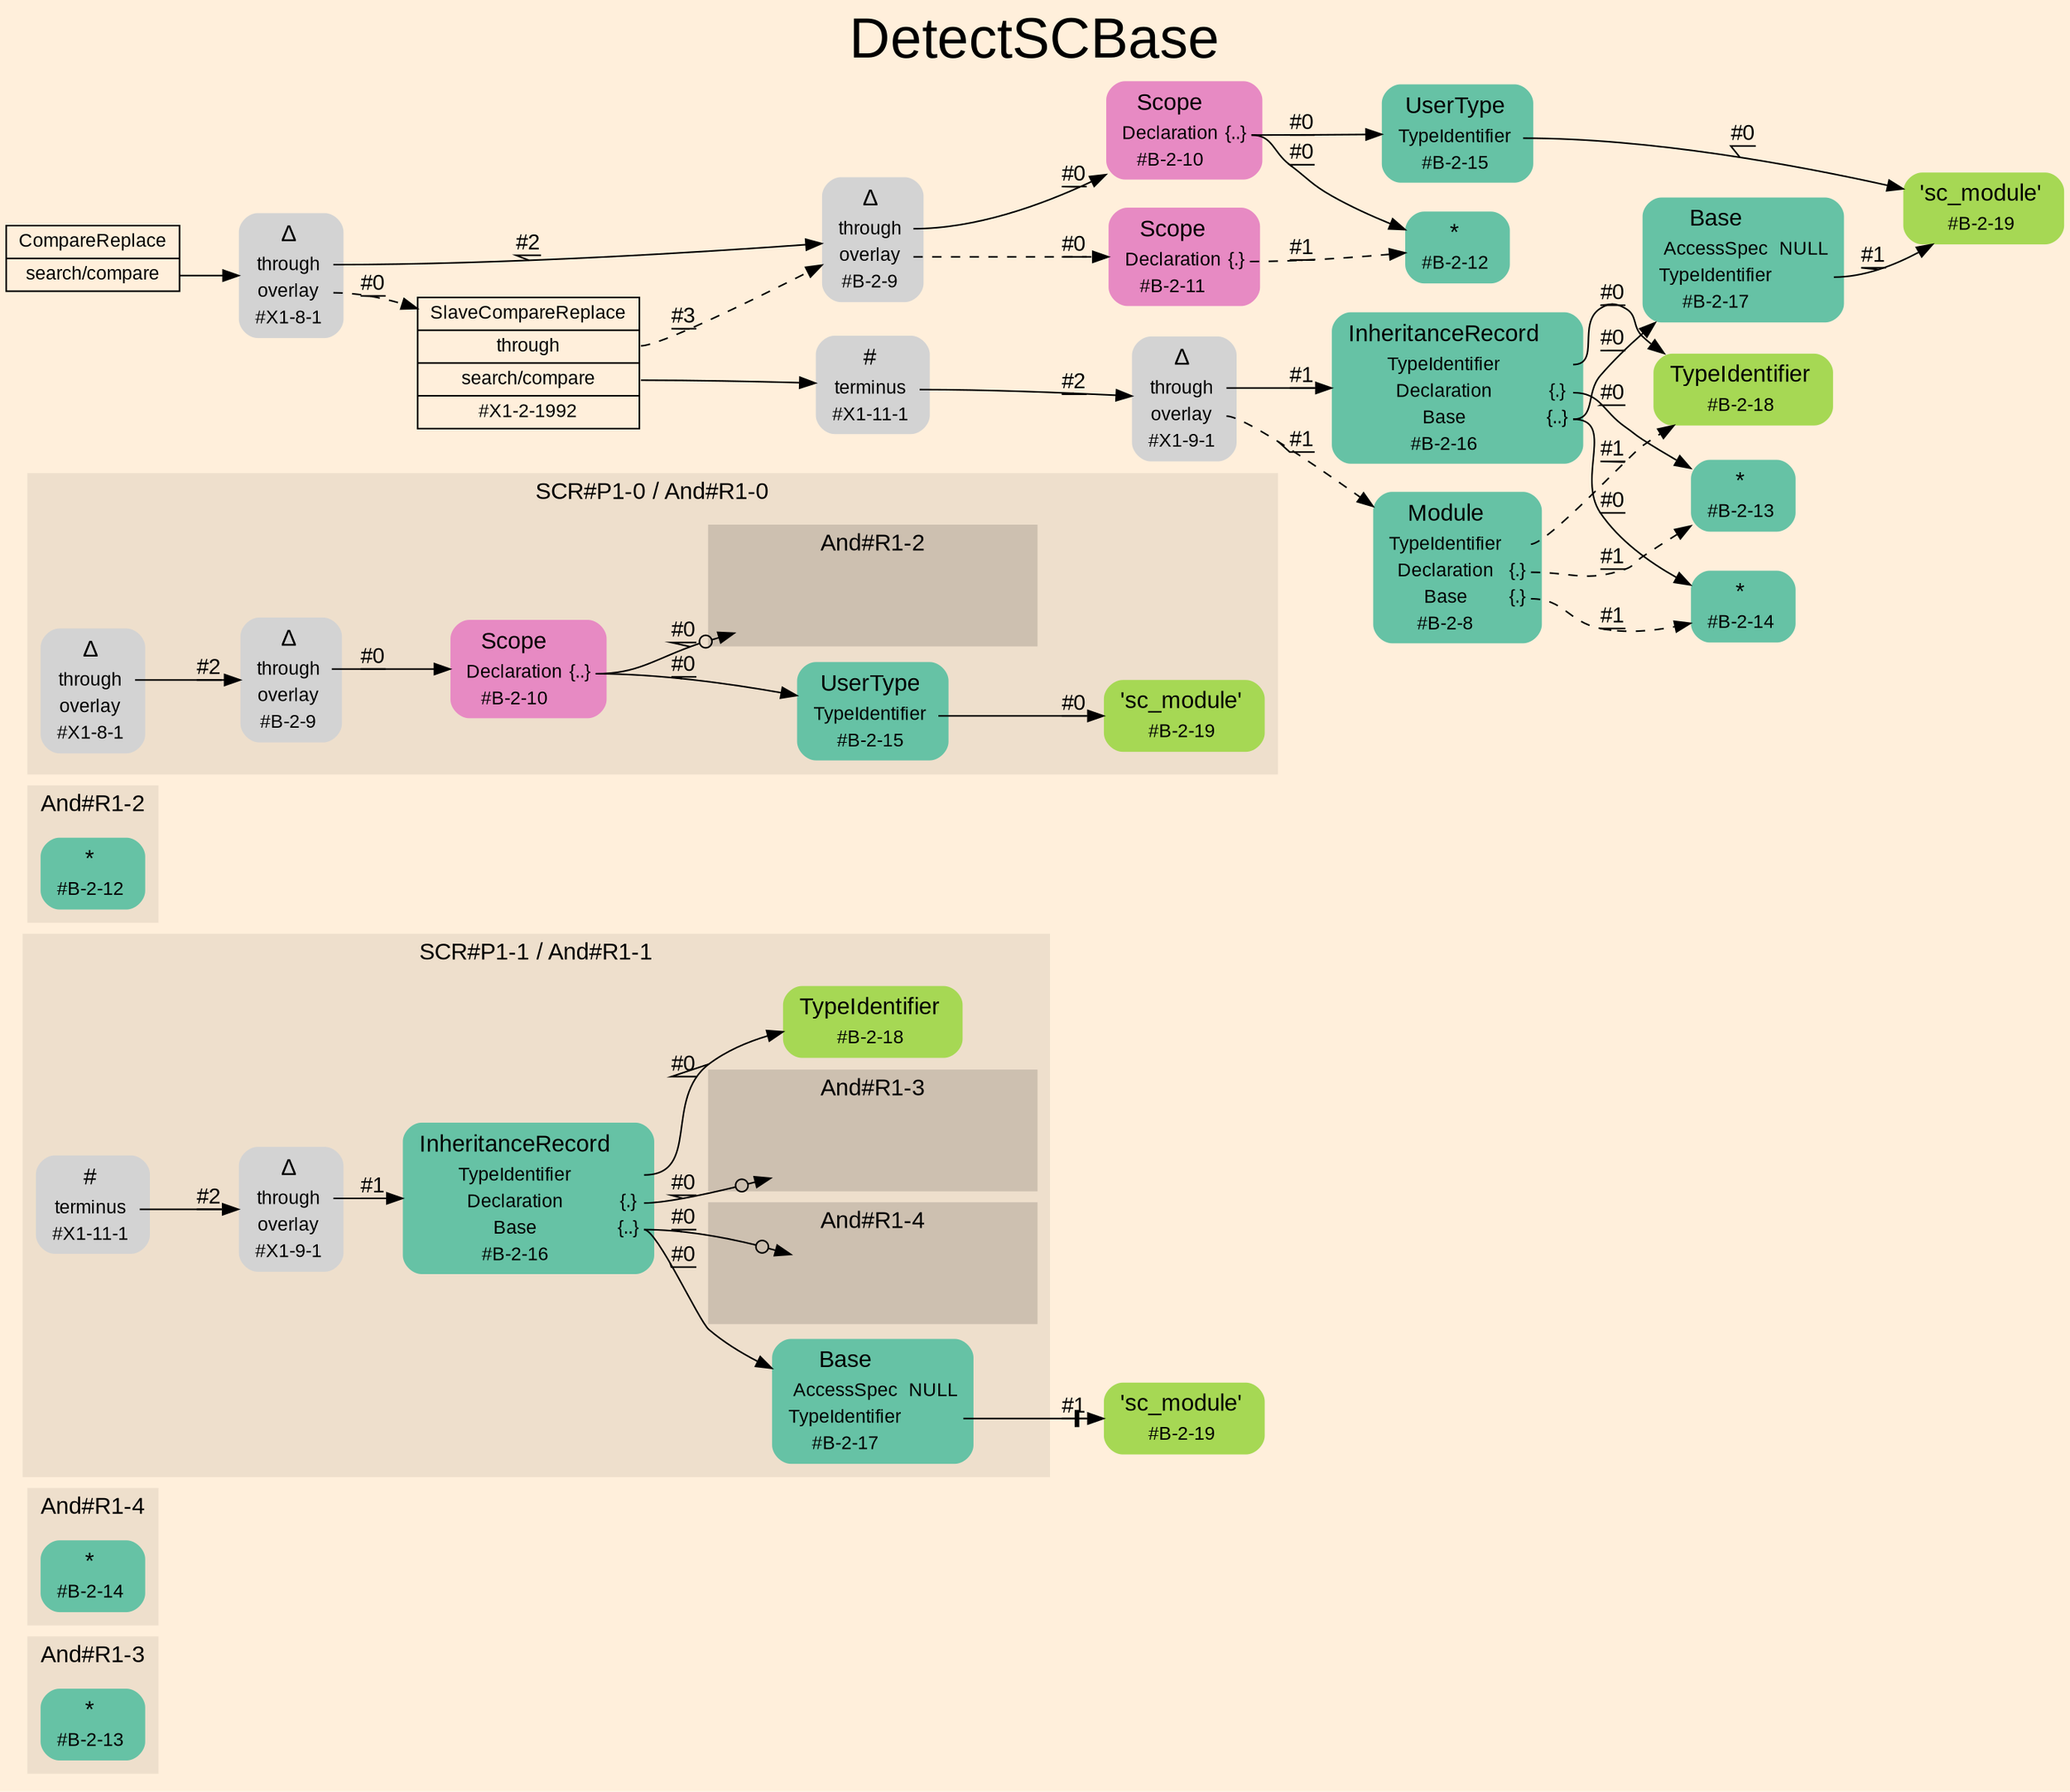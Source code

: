 digraph "DetectSCBase" {
label = "DetectSCBase"
labelloc = t
fontsize = "36"
graph [
    rankdir = "LR"
    ranksep = 0.3
    bgcolor = antiquewhite1
    color = black
    fontcolor = black
    fontname = "Arial"
];
node [
    fontname = "Arial"
];
edge [
    fontname = "Arial"
];

// -------------------- figure And#R1-3 --------------------
// -------- region And#R1-3 ----------
subgraph "clusterAnd#R1-3" {
    label = "And#R1-3"
    style = "filled"
    color = antiquewhite2
    fontsize = "15"
    "And#R1-3/#B-2-13" [
        // -------- block And#R1-3/#B-2-13 ----------
        shape = "plaintext"
        fillcolor = "/set28/1"
        label = <<TABLE BORDER="0" CELLBORDER="0" CELLSPACING="0">
         <TR><TD><FONT POINT-SIZE="15.0">*</FONT></TD><TD></TD></TR>
         <TR><TD>#B-2-13</TD><TD PORT="port0"></TD></TR>
        </TABLE>>
        style = "rounded,filled"
        fontsize = "12"
    ];
    
}


// -------------------- figure And#R1-4 --------------------
// -------- region And#R1-4 ----------
subgraph "clusterAnd#R1-4" {
    label = "And#R1-4"
    style = "filled"
    color = antiquewhite2
    fontsize = "15"
    "And#R1-4/#B-2-14" [
        // -------- block And#R1-4/#B-2-14 ----------
        shape = "plaintext"
        fillcolor = "/set28/1"
        label = <<TABLE BORDER="0" CELLBORDER="0" CELLSPACING="0">
         <TR><TD><FONT POINT-SIZE="15.0">*</FONT></TD><TD></TD></TR>
         <TR><TD>#B-2-14</TD><TD PORT="port0"></TD></TR>
        </TABLE>>
        style = "rounded,filled"
        fontsize = "12"
    ];
    
}


// -------------------- figure And#R1-1 --------------------
// -------- region And#R1-1 ----------
subgraph "clusterAnd#R1-1" {
    label = "SCR#P1-1 / And#R1-1"
    style = "filled"
    color = antiquewhite2
    fontsize = "15"
    "And#R1-1/#B-2-17" [
        // -------- block And#R1-1/#B-2-17 ----------
        shape = "plaintext"
        fillcolor = "/set28/1"
        label = <<TABLE BORDER="0" CELLBORDER="0" CELLSPACING="0">
         <TR><TD><FONT POINT-SIZE="15.0">Base</FONT></TD><TD></TD></TR>
         <TR><TD>AccessSpec</TD><TD PORT="port0">NULL</TD></TR>
         <TR><TD>TypeIdentifier</TD><TD PORT="port1"></TD></TR>
         <TR><TD>#B-2-17</TD><TD PORT="port2"></TD></TR>
        </TABLE>>
        style = "rounded,filled"
        fontsize = "12"
    ];
    
    "And#R1-1/#X1-9-1" [
        // -------- block And#R1-1/#X1-9-1 ----------
        shape = "plaintext"
        label = <<TABLE BORDER="0" CELLBORDER="0" CELLSPACING="0">
         <TR><TD><FONT POINT-SIZE="15.0">Δ</FONT></TD><TD></TD></TR>
         <TR><TD>through</TD><TD PORT="port0"></TD></TR>
         <TR><TD>overlay</TD><TD PORT="port1"></TD></TR>
         <TR><TD>#X1-9-1</TD><TD PORT="port2"></TD></TR>
        </TABLE>>
        style = "rounded,filled"
        fontsize = "12"
    ];
    
    "And#R1-1/#B-2-18" [
        // -------- block And#R1-1/#B-2-18 ----------
        shape = "plaintext"
        fillcolor = "/set28/5"
        label = <<TABLE BORDER="0" CELLBORDER="0" CELLSPACING="0">
         <TR><TD><FONT POINT-SIZE="15.0">TypeIdentifier</FONT></TD><TD></TD></TR>
         <TR><TD>#B-2-18</TD><TD PORT="port0"></TD></TR>
        </TABLE>>
        style = "rounded,filled"
        fontsize = "12"
    ];
    
    "And#R1-1/#B-2-16" [
        // -------- block And#R1-1/#B-2-16 ----------
        shape = "plaintext"
        fillcolor = "/set28/1"
        label = <<TABLE BORDER="0" CELLBORDER="0" CELLSPACING="0">
         <TR><TD><FONT POINT-SIZE="15.0">InheritanceRecord</FONT></TD><TD></TD></TR>
         <TR><TD>TypeIdentifier</TD><TD PORT="port0"></TD></TR>
         <TR><TD>Declaration</TD><TD PORT="port1">{.}</TD></TR>
         <TR><TD>Base</TD><TD PORT="port2">{..}</TD></TR>
         <TR><TD>#B-2-16</TD><TD PORT="port3"></TD></TR>
        </TABLE>>
        style = "rounded,filled"
        fontsize = "12"
    ];
    
    "And#R1-1/#X1-11-1" [
        // -------- block And#R1-1/#X1-11-1 ----------
        shape = "plaintext"
        label = <<TABLE BORDER="0" CELLBORDER="0" CELLSPACING="0">
         <TR><TD><FONT POINT-SIZE="15.0">#</FONT></TD><TD></TD></TR>
         <TR><TD>terminus</TD><TD PORT="port0"></TD></TR>
         <TR><TD>#X1-11-1</TD><TD PORT="port1"></TD></TR>
        </TABLE>>
        style = "rounded,filled"
        fontsize = "12"
    ];
    
    // -------- region And#R1-1/And#R1-3 ----------
    subgraph "clusterAnd#R1-1/And#R1-3" {
        label = "And#R1-3"
        style = "filled"
        color = antiquewhite3
        fontsize = "15"
        "And#R1-1/And#R1-3/#B-2-13" [
            // -------- block And#R1-1/And#R1-3/#B-2-13 ----------
            shape = none
            fillcolor = "/set28/1"
            style = "invisible"
        ];
        
    }
    
    // -------- region And#R1-1/And#R1-4 ----------
    subgraph "clusterAnd#R1-1/And#R1-4" {
        label = "And#R1-4"
        style = "filled"
        color = antiquewhite3
        fontsize = "15"
        "And#R1-1/And#R1-4/#B-2-14" [
            // -------- block And#R1-1/And#R1-4/#B-2-14 ----------
            shape = none
            fillcolor = "/set28/1"
            style = "invisible"
        ];
        
    }
    
}

"And#R1-1/#B-2-19" [
    // -------- block And#R1-1/#B-2-19 ----------
    shape = "plaintext"
    fillcolor = "/set28/5"
    label = <<TABLE BORDER="0" CELLBORDER="0" CELLSPACING="0">
     <TR><TD><FONT POINT-SIZE="15.0">'sc_module'</FONT></TD><TD></TD></TR>
     <TR><TD>#B-2-19</TD><TD PORT="port0"></TD></TR>
    </TABLE>>
    style = "rounded,filled"
    fontsize = "12"
];

"And#R1-1/#B-2-17":port1 -> "And#R1-1/#B-2-19" [
    arrowhead="normalnonetee"
    label = "#1"
    decorate = true
    color = black
    fontcolor = black
];

"And#R1-1/#X1-9-1":port0 -> "And#R1-1/#B-2-16" [
    label = "#1"
    decorate = true
    color = black
    fontcolor = black
];

"And#R1-1/#B-2-16":port0 -> "And#R1-1/#B-2-18" [
    label = "#0"
    decorate = true
    color = black
    fontcolor = black
];

"And#R1-1/#B-2-16":port1 -> "And#R1-1/And#R1-3/#B-2-13" [
    arrowhead="normalnoneodot"
    label = "#0"
    decorate = true
    color = black
    fontcolor = black
];

"And#R1-1/#B-2-16":port2 -> "And#R1-1/And#R1-4/#B-2-14" [
    arrowhead="normalnoneodot"
    label = "#0"
    decorate = true
    color = black
    fontcolor = black
];

"And#R1-1/#B-2-16":port2 -> "And#R1-1/#B-2-17" [
    label = "#0"
    decorate = true
    color = black
    fontcolor = black
];

"And#R1-1/#X1-11-1":port0 -> "And#R1-1/#X1-9-1" [
    label = "#2"
    decorate = true
    color = black
    fontcolor = black
];


// -------------------- figure And#R1-2 --------------------
// -------- region And#R1-2 ----------
subgraph "clusterAnd#R1-2" {
    label = "And#R1-2"
    style = "filled"
    color = antiquewhite2
    fontsize = "15"
    "And#R1-2/#B-2-12" [
        // -------- block And#R1-2/#B-2-12 ----------
        shape = "plaintext"
        fillcolor = "/set28/1"
        label = <<TABLE BORDER="0" CELLBORDER="0" CELLSPACING="0">
         <TR><TD><FONT POINT-SIZE="15.0">*</FONT></TD><TD></TD></TR>
         <TR><TD>#B-2-12</TD><TD PORT="port0"></TD></TR>
        </TABLE>>
        style = "rounded,filled"
        fontsize = "12"
    ];
    
}


// -------------------- figure And#R1-0 --------------------
// -------- region And#R1-0 ----------
subgraph "clusterAnd#R1-0" {
    label = "SCR#P1-0 / And#R1-0"
    style = "filled"
    color = antiquewhite2
    fontsize = "15"
    "And#R1-0/#B-2-10" [
        // -------- block And#R1-0/#B-2-10 ----------
        shape = "plaintext"
        fillcolor = "/set28/4"
        label = <<TABLE BORDER="0" CELLBORDER="0" CELLSPACING="0">
         <TR><TD><FONT POINT-SIZE="15.0">Scope</FONT></TD><TD></TD></TR>
         <TR><TD>Declaration</TD><TD PORT="port0">{..}</TD></TR>
         <TR><TD>#B-2-10</TD><TD PORT="port1"></TD></TR>
        </TABLE>>
        style = "rounded,filled"
        fontsize = "12"
    ];
    
    "And#R1-0/#B-2-9" [
        // -------- block And#R1-0/#B-2-9 ----------
        shape = "plaintext"
        label = <<TABLE BORDER="0" CELLBORDER="0" CELLSPACING="0">
         <TR><TD><FONT POINT-SIZE="15.0">Δ</FONT></TD><TD></TD></TR>
         <TR><TD>through</TD><TD PORT="port0"></TD></TR>
         <TR><TD>overlay</TD><TD PORT="port1"></TD></TR>
         <TR><TD>#B-2-9</TD><TD PORT="port2"></TD></TR>
        </TABLE>>
        style = "rounded,filled"
        fontsize = "12"
    ];
    
    "And#R1-0/#B-2-15" [
        // -------- block And#R1-0/#B-2-15 ----------
        shape = "plaintext"
        fillcolor = "/set28/1"
        label = <<TABLE BORDER="0" CELLBORDER="0" CELLSPACING="0">
         <TR><TD><FONT POINT-SIZE="15.0">UserType</FONT></TD><TD></TD></TR>
         <TR><TD>TypeIdentifier</TD><TD PORT="port0"></TD></TR>
         <TR><TD>#B-2-15</TD><TD PORT="port1"></TD></TR>
        </TABLE>>
        style = "rounded,filled"
        fontsize = "12"
    ];
    
    "And#R1-0/#B-2-19" [
        // -------- block And#R1-0/#B-2-19 ----------
        shape = "plaintext"
        fillcolor = "/set28/5"
        label = <<TABLE BORDER="0" CELLBORDER="0" CELLSPACING="0">
         <TR><TD><FONT POINT-SIZE="15.0">'sc_module'</FONT></TD><TD></TD></TR>
         <TR><TD>#B-2-19</TD><TD PORT="port0"></TD></TR>
        </TABLE>>
        style = "rounded,filled"
        fontsize = "12"
    ];
    
    "And#R1-0/#X1-8-1" [
        // -------- block And#R1-0/#X1-8-1 ----------
        shape = "plaintext"
        label = <<TABLE BORDER="0" CELLBORDER="0" CELLSPACING="0">
         <TR><TD><FONT POINT-SIZE="15.0">Δ</FONT></TD><TD></TD></TR>
         <TR><TD>through</TD><TD PORT="port0"></TD></TR>
         <TR><TD>overlay</TD><TD PORT="port1"></TD></TR>
         <TR><TD>#X1-8-1</TD><TD PORT="port2"></TD></TR>
        </TABLE>>
        style = "rounded,filled"
        fontsize = "12"
    ];
    
    // -------- region And#R1-0/And#R1-2 ----------
    subgraph "clusterAnd#R1-0/And#R1-2" {
        label = "And#R1-2"
        style = "filled"
        color = antiquewhite3
        fontsize = "15"
        "And#R1-0/And#R1-2/#B-2-12" [
            // -------- block And#R1-0/And#R1-2/#B-2-12 ----------
            shape = none
            fillcolor = "/set28/1"
            style = "invisible"
        ];
        
    }
    
}

"And#R1-0/#B-2-10":port0 -> "And#R1-0/And#R1-2/#B-2-12" [
    arrowhead="normalnoneodot"
    label = "#0"
    decorate = true
    color = black
    fontcolor = black
];

"And#R1-0/#B-2-10":port0 -> "And#R1-0/#B-2-15" [
    label = "#0"
    decorate = true
    color = black
    fontcolor = black
];

"And#R1-0/#B-2-9":port0 -> "And#R1-0/#B-2-10" [
    label = "#0"
    decorate = true
    color = black
    fontcolor = black
];

"And#R1-0/#B-2-15":port0 -> "And#R1-0/#B-2-19" [
    label = "#0"
    decorate = true
    color = black
    fontcolor = black
];

"And#R1-0/#X1-8-1":port0 -> "And#R1-0/#B-2-9" [
    label = "#2"
    decorate = true
    color = black
    fontcolor = black
];


// -------------------- transformation figure --------------------
"CR#X1-10-1" [
    // -------- block CR#X1-10-1 ----------
    shape = "record"
    fillcolor = antiquewhite1
    label = "<fixed> CompareReplace | <port0> search/compare"
    style = "filled"
    fontsize = "12"
    color = black
    fontcolor = black
];

"#X1-8-1" [
    // -------- block #X1-8-1 ----------
    shape = "plaintext"
    label = <<TABLE BORDER="0" CELLBORDER="0" CELLSPACING="0">
     <TR><TD><FONT POINT-SIZE="15.0">Δ</FONT></TD><TD></TD></TR>
     <TR><TD>through</TD><TD PORT="port0"></TD></TR>
     <TR><TD>overlay</TD><TD PORT="port1"></TD></TR>
     <TR><TD>#X1-8-1</TD><TD PORT="port2"></TD></TR>
    </TABLE>>
    style = "rounded,filled"
    fontsize = "12"
];

"#B-2-9" [
    // -------- block #B-2-9 ----------
    shape = "plaintext"
    label = <<TABLE BORDER="0" CELLBORDER="0" CELLSPACING="0">
     <TR><TD><FONT POINT-SIZE="15.0">Δ</FONT></TD><TD></TD></TR>
     <TR><TD>through</TD><TD PORT="port0"></TD></TR>
     <TR><TD>overlay</TD><TD PORT="port1"></TD></TR>
     <TR><TD>#B-2-9</TD><TD PORT="port2"></TD></TR>
    </TABLE>>
    style = "rounded,filled"
    fontsize = "12"
];

"#B-2-10" [
    // -------- block #B-2-10 ----------
    shape = "plaintext"
    fillcolor = "/set28/4"
    label = <<TABLE BORDER="0" CELLBORDER="0" CELLSPACING="0">
     <TR><TD><FONT POINT-SIZE="15.0">Scope</FONT></TD><TD></TD></TR>
     <TR><TD>Declaration</TD><TD PORT="port0">{..}</TD></TR>
     <TR><TD>#B-2-10</TD><TD PORT="port1"></TD></TR>
    </TABLE>>
    style = "rounded,filled"
    fontsize = "12"
];

"#B-2-12" [
    // -------- block #B-2-12 ----------
    shape = "plaintext"
    fillcolor = "/set28/1"
    label = <<TABLE BORDER="0" CELLBORDER="0" CELLSPACING="0">
     <TR><TD><FONT POINT-SIZE="15.0">*</FONT></TD><TD></TD></TR>
     <TR><TD>#B-2-12</TD><TD PORT="port0"></TD></TR>
    </TABLE>>
    style = "rounded,filled"
    fontsize = "12"
];

"#B-2-15" [
    // -------- block #B-2-15 ----------
    shape = "plaintext"
    fillcolor = "/set28/1"
    label = <<TABLE BORDER="0" CELLBORDER="0" CELLSPACING="0">
     <TR><TD><FONT POINT-SIZE="15.0">UserType</FONT></TD><TD></TD></TR>
     <TR><TD>TypeIdentifier</TD><TD PORT="port0"></TD></TR>
     <TR><TD>#B-2-15</TD><TD PORT="port1"></TD></TR>
    </TABLE>>
    style = "rounded,filled"
    fontsize = "12"
];

"#B-2-19" [
    // -------- block #B-2-19 ----------
    shape = "plaintext"
    fillcolor = "/set28/5"
    label = <<TABLE BORDER="0" CELLBORDER="0" CELLSPACING="0">
     <TR><TD><FONT POINT-SIZE="15.0">'sc_module'</FONT></TD><TD></TD></TR>
     <TR><TD>#B-2-19</TD><TD PORT="port0"></TD></TR>
    </TABLE>>
    style = "rounded,filled"
    fontsize = "12"
];

"#B-2-11" [
    // -------- block #B-2-11 ----------
    shape = "plaintext"
    fillcolor = "/set28/4"
    label = <<TABLE BORDER="0" CELLBORDER="0" CELLSPACING="0">
     <TR><TD><FONT POINT-SIZE="15.0">Scope</FONT></TD><TD></TD></TR>
     <TR><TD>Declaration</TD><TD PORT="port0">{.}</TD></TR>
     <TR><TD>#B-2-11</TD><TD PORT="port1"></TD></TR>
    </TABLE>>
    style = "rounded,filled"
    fontsize = "12"
];

"#X1-2-1992" [
    // -------- block #X1-2-1992 ----------
    shape = "record"
    fillcolor = antiquewhite1
    label = "<fixed> SlaveCompareReplace | <port0> through | <port1> search/compare | <port2> #X1-2-1992"
    style = "filled"
    fontsize = "12"
    color = black
    fontcolor = black
];

"#X1-11-1" [
    // -------- block #X1-11-1 ----------
    shape = "plaintext"
    label = <<TABLE BORDER="0" CELLBORDER="0" CELLSPACING="0">
     <TR><TD><FONT POINT-SIZE="15.0">#</FONT></TD><TD></TD></TR>
     <TR><TD>terminus</TD><TD PORT="port0"></TD></TR>
     <TR><TD>#X1-11-1</TD><TD PORT="port1"></TD></TR>
    </TABLE>>
    style = "rounded,filled"
    fontsize = "12"
];

"#X1-9-1" [
    // -------- block #X1-9-1 ----------
    shape = "plaintext"
    label = <<TABLE BORDER="0" CELLBORDER="0" CELLSPACING="0">
     <TR><TD><FONT POINT-SIZE="15.0">Δ</FONT></TD><TD></TD></TR>
     <TR><TD>through</TD><TD PORT="port0"></TD></TR>
     <TR><TD>overlay</TD><TD PORT="port1"></TD></TR>
     <TR><TD>#X1-9-1</TD><TD PORT="port2"></TD></TR>
    </TABLE>>
    style = "rounded,filled"
    fontsize = "12"
];

"#B-2-16" [
    // -------- block #B-2-16 ----------
    shape = "plaintext"
    fillcolor = "/set28/1"
    label = <<TABLE BORDER="0" CELLBORDER="0" CELLSPACING="0">
     <TR><TD><FONT POINT-SIZE="15.0">InheritanceRecord</FONT></TD><TD></TD></TR>
     <TR><TD>TypeIdentifier</TD><TD PORT="port0"></TD></TR>
     <TR><TD>Declaration</TD><TD PORT="port1">{.}</TD></TR>
     <TR><TD>Base</TD><TD PORT="port2">{..}</TD></TR>
     <TR><TD>#B-2-16</TD><TD PORT="port3"></TD></TR>
    </TABLE>>
    style = "rounded,filled"
    fontsize = "12"
];

"#B-2-18" [
    // -------- block #B-2-18 ----------
    shape = "plaintext"
    fillcolor = "/set28/5"
    label = <<TABLE BORDER="0" CELLBORDER="0" CELLSPACING="0">
     <TR><TD><FONT POINT-SIZE="15.0">TypeIdentifier</FONT></TD><TD></TD></TR>
     <TR><TD>#B-2-18</TD><TD PORT="port0"></TD></TR>
    </TABLE>>
    style = "rounded,filled"
    fontsize = "12"
];

"#B-2-13" [
    // -------- block #B-2-13 ----------
    shape = "plaintext"
    fillcolor = "/set28/1"
    label = <<TABLE BORDER="0" CELLBORDER="0" CELLSPACING="0">
     <TR><TD><FONT POINT-SIZE="15.0">*</FONT></TD><TD></TD></TR>
     <TR><TD>#B-2-13</TD><TD PORT="port0"></TD></TR>
    </TABLE>>
    style = "rounded,filled"
    fontsize = "12"
];

"#B-2-14" [
    // -------- block #B-2-14 ----------
    shape = "plaintext"
    fillcolor = "/set28/1"
    label = <<TABLE BORDER="0" CELLBORDER="0" CELLSPACING="0">
     <TR><TD><FONT POINT-SIZE="15.0">*</FONT></TD><TD></TD></TR>
     <TR><TD>#B-2-14</TD><TD PORT="port0"></TD></TR>
    </TABLE>>
    style = "rounded,filled"
    fontsize = "12"
];

"#B-2-17" [
    // -------- block #B-2-17 ----------
    shape = "plaintext"
    fillcolor = "/set28/1"
    label = <<TABLE BORDER="0" CELLBORDER="0" CELLSPACING="0">
     <TR><TD><FONT POINT-SIZE="15.0">Base</FONT></TD><TD></TD></TR>
     <TR><TD>AccessSpec</TD><TD PORT="port0">NULL</TD></TR>
     <TR><TD>TypeIdentifier</TD><TD PORT="port1"></TD></TR>
     <TR><TD>#B-2-17</TD><TD PORT="port2"></TD></TR>
    </TABLE>>
    style = "rounded,filled"
    fontsize = "12"
];

"#B-2-8" [
    // -------- block #B-2-8 ----------
    shape = "plaintext"
    fillcolor = "/set28/1"
    label = <<TABLE BORDER="0" CELLBORDER="0" CELLSPACING="0">
     <TR><TD><FONT POINT-SIZE="15.0">Module</FONT></TD><TD></TD></TR>
     <TR><TD>TypeIdentifier</TD><TD PORT="port0"></TD></TR>
     <TR><TD>Declaration</TD><TD PORT="port1">{.}</TD></TR>
     <TR><TD>Base</TD><TD PORT="port2">{.}</TD></TR>
     <TR><TD>#B-2-8</TD><TD PORT="port3"></TD></TR>
    </TABLE>>
    style = "rounded,filled"
    fontsize = "12"
];

"CR#X1-10-1":port0 -> "#X1-8-1" [
    label = ""
    decorate = true
    color = black
    fontcolor = black
];

"#X1-8-1":port0 -> "#B-2-9" [
    label = "#2"
    decorate = true
    color = black
    fontcolor = black
];

"#X1-8-1":port1 -> "#X1-2-1992" [
    style="dashed"
    label = "#0"
    decorate = true
    color = black
    fontcolor = black
];

"#B-2-9":port0 -> "#B-2-10" [
    label = "#0"
    decorate = true
    color = black
    fontcolor = black
];

"#B-2-9":port1 -> "#B-2-11" [
    style="dashed"
    label = "#0"
    decorate = true
    color = black
    fontcolor = black
];

"#B-2-10":port0 -> "#B-2-12" [
    label = "#0"
    decorate = true
    color = black
    fontcolor = black
];

"#B-2-10":port0 -> "#B-2-15" [
    label = "#0"
    decorate = true
    color = black
    fontcolor = black
];

"#B-2-15":port0 -> "#B-2-19" [
    label = "#0"
    decorate = true
    color = black
    fontcolor = black
];

"#B-2-11":port0 -> "#B-2-12" [
    style="dashed"
    label = "#1"
    decorate = true
    color = black
    fontcolor = black
];

"#X1-2-1992":port0 -> "#B-2-9" [
    style="dashed"
    label = "#3"
    decorate = true
    color = black
    fontcolor = black
];

"#X1-2-1992":port1 -> "#X1-11-1" [
    label = ""
    decorate = true
    color = black
    fontcolor = black
];

"#X1-11-1":port0 -> "#X1-9-1" [
    label = "#2"
    decorate = true
    color = black
    fontcolor = black
];

"#X1-9-1":port0 -> "#B-2-16" [
    label = "#1"
    decorate = true
    color = black
    fontcolor = black
];

"#X1-9-1":port1 -> "#B-2-8" [
    style="dashed"
    label = "#1"
    decorate = true
    color = black
    fontcolor = black
];

"#B-2-16":port0 -> "#B-2-18" [
    label = "#0"
    decorate = true
    color = black
    fontcolor = black
];

"#B-2-16":port1 -> "#B-2-13" [
    label = "#0"
    decorate = true
    color = black
    fontcolor = black
];

"#B-2-16":port2 -> "#B-2-14" [
    label = "#0"
    decorate = true
    color = black
    fontcolor = black
];

"#B-2-16":port2 -> "#B-2-17" [
    label = "#0"
    decorate = true
    color = black
    fontcolor = black
];

"#B-2-17":port1 -> "#B-2-19" [
    label = "#1"
    decorate = true
    color = black
    fontcolor = black
];

"#B-2-8":port0 -> "#B-2-18" [
    style="dashed"
    label = "#1"
    decorate = true
    color = black
    fontcolor = black
];

"#B-2-8":port1 -> "#B-2-13" [
    style="dashed"
    label = "#1"
    decorate = true
    color = black
    fontcolor = black
];

"#B-2-8":port2 -> "#B-2-14" [
    style="dashed"
    label = "#1"
    decorate = true
    color = black
    fontcolor = black
];


}
